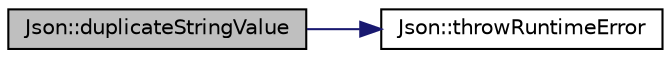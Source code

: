 digraph "Json::duplicateStringValue"
{
 // LATEX_PDF_SIZE
  edge [fontname="Helvetica",fontsize="10",labelfontname="Helvetica",labelfontsize="10"];
  node [fontname="Helvetica",fontsize="10",shape=record];
  rankdir="LR";
  Node1 [label="Json::duplicateStringValue",height=0.2,width=0.4,color="black", fillcolor="grey75", style="filled", fontcolor="black",tooltip=" "];
  Node1 -> Node2 [color="midnightblue",fontsize="10",style="solid",fontname="Helvetica"];
  Node2 [label="Json::throwRuntimeError",height=0.2,width=0.4,color="black", fillcolor="white", style="filled",URL="$namespace_json.html#a780fd283227040c8c1a118c4d53fe58e",tooltip="used internally"];
}

